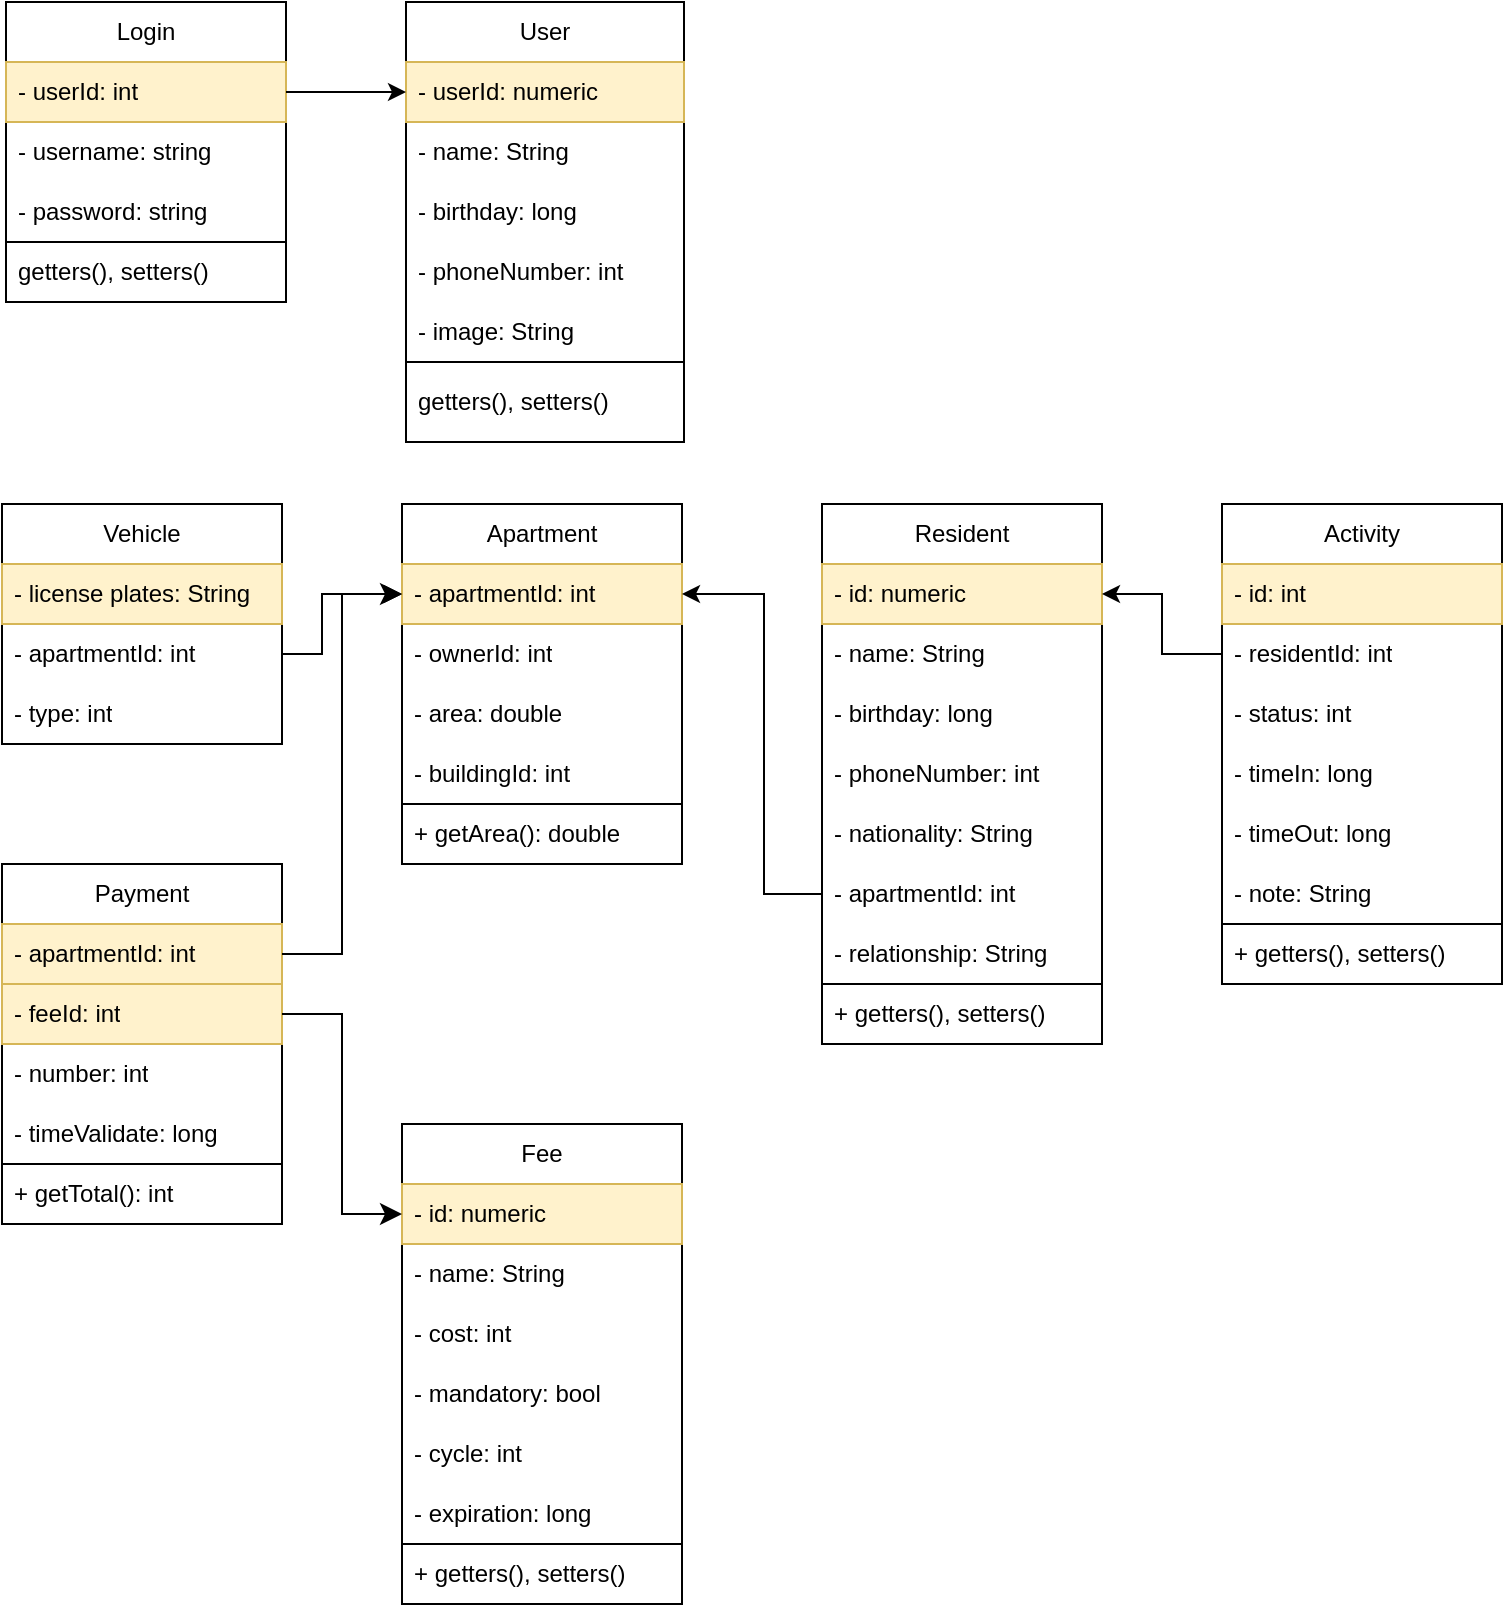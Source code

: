 <mxfile>
    <diagram id="C5RBs43oDa-KdzZeNtuy" name="Page-1">
        <mxGraphModel dx="1370" dy="525" grid="1" gridSize="10" guides="1" tooltips="1" connect="1" arrows="1" fold="1" page="1" pageScale="1" pageWidth="827" pageHeight="1169" background="none" math="0" shadow="0">
            <root>
                <mxCell id="WIyWlLk6GJQsqaUBKTNV-0"/>
                <mxCell id="WIyWlLk6GJQsqaUBKTNV-1" parent="WIyWlLk6GJQsqaUBKTNV-0"/>
                <mxCell id="ube41KZ-pM_Staa1vVAt-0" value="Login" style="swimlane;fontStyle=0;childLayout=stackLayout;horizontal=1;startSize=30;horizontalStack=0;resizeParent=1;resizeParentMax=0;resizeLast=0;collapsible=1;marginBottom=0;whiteSpace=wrap;html=1;" parent="WIyWlLk6GJQsqaUBKTNV-1" vertex="1">
                    <mxGeometry x="41" y="10" width="140" height="150" as="geometry">
                        <mxRectangle x="10" y="10" width="70" height="30" as="alternateBounds"/>
                    </mxGeometry>
                </mxCell>
                <mxCell id="ube41KZ-pM_Staa1vVAt-1" value="- userId: int" style="text;strokeColor=#d6b656;fillColor=#fff2cc;align=left;verticalAlign=middle;spacingLeft=4;spacingRight=4;overflow=hidden;points=[[0,0.5],[1,0.5]];portConstraint=eastwest;rotatable=0;whiteSpace=wrap;html=1;fontColor=#000000;" parent="ube41KZ-pM_Staa1vVAt-0" vertex="1">
                    <mxGeometry y="30" width="140" height="30" as="geometry"/>
                </mxCell>
                <mxCell id="ube41KZ-pM_Staa1vVAt-2" value="- username: string" style="text;strokeColor=none;fillColor=none;align=left;verticalAlign=middle;spacingLeft=4;spacingRight=4;overflow=hidden;points=[[0,0.5],[1,0.5]];portConstraint=eastwest;rotatable=0;whiteSpace=wrap;html=1;" parent="ube41KZ-pM_Staa1vVAt-0" vertex="1">
                    <mxGeometry y="60" width="140" height="30" as="geometry"/>
                </mxCell>
                <mxCell id="ube41KZ-pM_Staa1vVAt-3" value="- password: string" style="text;strokeColor=none;fillColor=none;align=left;verticalAlign=middle;spacingLeft=4;spacingRight=4;overflow=hidden;points=[[0,0.5],[1,0.5]];portConstraint=eastwest;rotatable=0;whiteSpace=wrap;html=1;" parent="ube41KZ-pM_Staa1vVAt-0" vertex="1">
                    <mxGeometry y="90" width="140" height="30" as="geometry"/>
                </mxCell>
                <mxCell id="ube41KZ-pM_Staa1vVAt-18" value="" style="swimlane;startSize=0;" parent="ube41KZ-pM_Staa1vVAt-0" vertex="1">
                    <mxGeometry y="120" width="140" height="30" as="geometry"/>
                </mxCell>
                <mxCell id="ube41KZ-pM_Staa1vVAt-19" value="getters(), setters()" style="text;strokeColor=none;fillColor=none;align=left;verticalAlign=middle;spacingLeft=4;spacingRight=4;overflow=hidden;points=[[0,0.5],[1,0.5]];portConstraint=eastwest;rotatable=0;whiteSpace=wrap;html=1;" parent="ube41KZ-pM_Staa1vVAt-18" vertex="1">
                    <mxGeometry width="140" height="30" as="geometry"/>
                </mxCell>
                <mxCell id="ube41KZ-pM_Staa1vVAt-4" value="User" style="swimlane;fontStyle=0;childLayout=stackLayout;horizontal=1;startSize=30;horizontalStack=0;resizeParent=1;resizeParentMax=0;resizeLast=0;collapsible=1;marginBottom=0;whiteSpace=wrap;html=1;" parent="WIyWlLk6GJQsqaUBKTNV-1" vertex="1">
                    <mxGeometry x="241" y="10" width="139" height="220" as="geometry"/>
                </mxCell>
                <mxCell id="ube41KZ-pM_Staa1vVAt-5" value="- userId: numeric" style="text;strokeColor=#d6b656;fillColor=#fff2cc;align=left;verticalAlign=middle;spacingLeft=4;spacingRight=4;overflow=hidden;points=[[0,0.5],[1,0.5]];portConstraint=eastwest;rotatable=0;whiteSpace=wrap;html=1;fontColor=#000000;" parent="ube41KZ-pM_Staa1vVAt-4" vertex="1">
                    <mxGeometry y="30" width="139" height="30" as="geometry"/>
                </mxCell>
                <mxCell id="ube41KZ-pM_Staa1vVAt-6" value="- name: String" style="text;strokeColor=none;fillColor=none;align=left;verticalAlign=middle;spacingLeft=4;spacingRight=4;overflow=hidden;points=[[0,0.5],[1,0.5]];portConstraint=eastwest;rotatable=0;whiteSpace=wrap;html=1;" parent="ube41KZ-pM_Staa1vVAt-4" vertex="1">
                    <mxGeometry y="60" width="139" height="30" as="geometry"/>
                </mxCell>
                <mxCell id="ube41KZ-pM_Staa1vVAt-7" value="- birthday: long" style="text;strokeColor=none;fillColor=none;align=left;verticalAlign=middle;spacingLeft=4;spacingRight=4;overflow=hidden;points=[[0,0.5],[1,0.5]];portConstraint=eastwest;rotatable=0;whiteSpace=wrap;html=1;" parent="ube41KZ-pM_Staa1vVAt-4" vertex="1">
                    <mxGeometry y="90" width="139" height="30" as="geometry"/>
                </mxCell>
                <mxCell id="ube41KZ-pM_Staa1vVAt-8" value="- phoneNumber: int" style="text;strokeColor=none;fillColor=none;align=left;verticalAlign=middle;spacingLeft=4;spacingRight=4;overflow=hidden;points=[[0,0.5],[1,0.5]];portConstraint=eastwest;rotatable=0;whiteSpace=wrap;html=1;" parent="ube41KZ-pM_Staa1vVAt-4" vertex="1">
                    <mxGeometry y="120" width="139" height="30" as="geometry"/>
                </mxCell>
                <mxCell id="0" value="- image: String" style="text;strokeColor=none;fillColor=none;align=left;verticalAlign=middle;spacingLeft=4;spacingRight=4;overflow=hidden;points=[[0,0.5],[1,0.5]];portConstraint=eastwest;rotatable=0;whiteSpace=wrap;html=1;" parent="ube41KZ-pM_Staa1vVAt-4" vertex="1">
                    <mxGeometry y="150" width="139" height="30" as="geometry"/>
                </mxCell>
                <mxCell id="1" value="" style="swimlane;startSize=0;" parent="ube41KZ-pM_Staa1vVAt-4" vertex="1">
                    <mxGeometry y="180" width="139" height="40" as="geometry"/>
                </mxCell>
                <mxCell id="2" value="getters(), setters()" style="text;strokeColor=none;fillColor=none;align=left;verticalAlign=middle;spacingLeft=4;spacingRight=4;overflow=hidden;points=[[0,0.5],[1,0.5]];portConstraint=eastwest;rotatable=0;whiteSpace=wrap;html=1;" parent="1" vertex="1">
                    <mxGeometry y="5" width="140" height="30" as="geometry"/>
                </mxCell>
                <mxCell id="ube41KZ-pM_Staa1vVAt-9" value="" style="edgeStyle=orthogonalEdgeStyle;rounded=0;orthogonalLoop=1;jettySize=auto;html=1;entryX=0;entryY=0.5;entryDx=0;entryDy=0;" parent="WIyWlLk6GJQsqaUBKTNV-1" source="ube41KZ-pM_Staa1vVAt-1" target="ube41KZ-pM_Staa1vVAt-5" edge="1">
                    <mxGeometry relative="1" as="geometry"/>
                </mxCell>
                <mxCell id="ube41KZ-pM_Staa1vVAt-10" value="Apartment" style="swimlane;fontStyle=0;childLayout=stackLayout;horizontal=1;startSize=30;horizontalStack=0;resizeParent=1;resizeParentMax=0;resizeLast=0;collapsible=1;marginBottom=0;whiteSpace=wrap;html=1;" parent="WIyWlLk6GJQsqaUBKTNV-1" vertex="1">
                    <mxGeometry x="239" y="261" width="140" height="180" as="geometry"/>
                </mxCell>
                <mxCell id="ube41KZ-pM_Staa1vVAt-11" value="- apartmentId: int" style="text;strokeColor=#d6b656;fillColor=#fff2cc;align=left;verticalAlign=middle;spacingLeft=4;spacingRight=4;overflow=hidden;points=[[0,0.5],[1,0.5]];portConstraint=eastwest;rotatable=0;whiteSpace=wrap;html=1;fontColor=#000000;" parent="ube41KZ-pM_Staa1vVAt-10" vertex="1">
                    <mxGeometry y="30" width="140" height="30" as="geometry"/>
                </mxCell>
                <mxCell id="ube41KZ-pM_Staa1vVAt-13" value="- ownerId: int" style="text;strokeColor=none;fillColor=none;align=left;verticalAlign=middle;spacingLeft=4;spacingRight=4;overflow=hidden;points=[[0,0.5],[1,0.5]];portConstraint=eastwest;rotatable=0;whiteSpace=wrap;html=1;" parent="ube41KZ-pM_Staa1vVAt-10" vertex="1">
                    <mxGeometry y="60" width="140" height="30" as="geometry"/>
                </mxCell>
                <mxCell id="8" value="- area: double" style="text;strokeColor=none;fillColor=none;align=left;verticalAlign=middle;spacingLeft=4;spacingRight=4;overflow=hidden;points=[[0,0.5],[1,0.5]];portConstraint=eastwest;rotatable=0;whiteSpace=wrap;html=1;" parent="ube41KZ-pM_Staa1vVAt-10" vertex="1">
                    <mxGeometry y="90" width="140" height="30" as="geometry"/>
                </mxCell>
                <mxCell id="6" value="- buildingId: int" style="text;strokeColor=none;fillColor=none;align=left;verticalAlign=middle;spacingLeft=4;spacingRight=4;overflow=hidden;points=[[0,0.5],[1,0.5]];portConstraint=eastwest;rotatable=0;whiteSpace=wrap;html=1;" parent="ube41KZ-pM_Staa1vVAt-10" vertex="1">
                    <mxGeometry y="120" width="140" height="30" as="geometry"/>
                </mxCell>
                <mxCell id="ube41KZ-pM_Staa1vVAt-20" value="" style="swimlane;startSize=0;" parent="ube41KZ-pM_Staa1vVAt-10" vertex="1">
                    <mxGeometry y="150" width="140" height="30" as="geometry"/>
                </mxCell>
                <mxCell id="ube41KZ-pM_Staa1vVAt-21" value="+ getArea(): double" style="text;strokeColor=none;fillColor=none;align=left;verticalAlign=middle;spacingLeft=4;spacingRight=4;overflow=hidden;points=[[0,0.5],[1,0.5]];portConstraint=eastwest;rotatable=0;whiteSpace=wrap;html=1;" parent="ube41KZ-pM_Staa1vVAt-20" vertex="1">
                    <mxGeometry width="140" height="30" as="geometry"/>
                </mxCell>
                <mxCell id="ube41KZ-pM_Staa1vVAt-22" value="Resident" style="swimlane;fontStyle=0;childLayout=stackLayout;horizontal=1;startSize=30;horizontalStack=0;resizeParent=1;resizeParentMax=0;resizeLast=0;collapsible=1;marginBottom=0;whiteSpace=wrap;html=1;" parent="WIyWlLk6GJQsqaUBKTNV-1" vertex="1">
                    <mxGeometry x="449" y="261" width="140" height="270" as="geometry"/>
                </mxCell>
                <mxCell id="ube41KZ-pM_Staa1vVAt-23" value="- id: numeric" style="text;strokeColor=#d6b656;fillColor=#fff2cc;align=left;verticalAlign=middle;spacingLeft=4;spacingRight=4;overflow=hidden;points=[[0,0.5],[1,0.5]];portConstraint=eastwest;rotatable=0;whiteSpace=wrap;html=1;fontColor=#000000;" parent="ube41KZ-pM_Staa1vVAt-22" vertex="1">
                    <mxGeometry y="30" width="140" height="30" as="geometry"/>
                </mxCell>
                <mxCell id="ube41KZ-pM_Staa1vVAt-24" value="- name: String" style="text;strokeColor=none;fillColor=none;align=left;verticalAlign=middle;spacingLeft=4;spacingRight=4;overflow=hidden;points=[[0,0.5],[1,0.5]];portConstraint=eastwest;rotatable=0;whiteSpace=wrap;html=1;" parent="ube41KZ-pM_Staa1vVAt-22" vertex="1">
                    <mxGeometry y="60" width="140" height="30" as="geometry"/>
                </mxCell>
                <mxCell id="ube41KZ-pM_Staa1vVAt-25" value="- birthday: long" style="text;strokeColor=none;fillColor=none;align=left;verticalAlign=middle;spacingLeft=4;spacingRight=4;overflow=hidden;points=[[0,0.5],[1,0.5]];portConstraint=eastwest;rotatable=0;whiteSpace=wrap;html=1;" parent="ube41KZ-pM_Staa1vVAt-22" vertex="1">
                    <mxGeometry y="90" width="140" height="30" as="geometry"/>
                </mxCell>
                <mxCell id="ube41KZ-pM_Staa1vVAt-27" value="- phoneNumber: int" style="text;strokeColor=none;fillColor=none;align=left;verticalAlign=middle;spacingLeft=4;spacingRight=4;overflow=hidden;points=[[0,0.5],[1,0.5]];portConstraint=eastwest;rotatable=0;whiteSpace=wrap;html=1;" parent="ube41KZ-pM_Staa1vVAt-22" vertex="1">
                    <mxGeometry y="120" width="140" height="30" as="geometry"/>
                </mxCell>
                <mxCell id="ube41KZ-pM_Staa1vVAt-34" value="- nationality: String" style="text;strokeColor=none;fillColor=none;align=left;verticalAlign=middle;spacingLeft=4;spacingRight=4;overflow=hidden;points=[[0,0.5],[1,0.5]];portConstraint=eastwest;rotatable=0;whiteSpace=wrap;html=1;" parent="ube41KZ-pM_Staa1vVAt-22" vertex="1">
                    <mxGeometry y="150" width="140" height="30" as="geometry"/>
                </mxCell>
                <mxCell id="ube41KZ-pM_Staa1vVAt-29" value="- apartmentId: int" style="text;strokeColor=none;fillColor=none;align=left;verticalAlign=middle;spacingLeft=4;spacingRight=4;overflow=hidden;points=[[0,0.5],[1,0.5]];portConstraint=eastwest;rotatable=0;whiteSpace=wrap;html=1;" parent="ube41KZ-pM_Staa1vVAt-22" vertex="1">
                    <mxGeometry y="180" width="140" height="30" as="geometry"/>
                </mxCell>
                <mxCell id="5" value="- relationship: String" style="text;strokeColor=none;fillColor=none;align=left;verticalAlign=middle;spacingLeft=4;spacingRight=4;overflow=hidden;points=[[0,0.5],[1,0.5]];portConstraint=eastwest;rotatable=0;whiteSpace=wrap;html=1;" parent="ube41KZ-pM_Staa1vVAt-22" vertex="1">
                    <mxGeometry y="210" width="140" height="30" as="geometry"/>
                </mxCell>
                <mxCell id="ube41KZ-pM_Staa1vVAt-78" value="" style="swimlane;startSize=0;" parent="ube41KZ-pM_Staa1vVAt-22" vertex="1">
                    <mxGeometry y="240" width="140" height="30" as="geometry"/>
                </mxCell>
                <mxCell id="ube41KZ-pM_Staa1vVAt-79" value="+ getters(), setters()" style="text;strokeColor=none;fillColor=none;align=left;verticalAlign=middle;spacingLeft=4;spacingRight=4;overflow=hidden;points=[[0,0.5],[1,0.5]];portConstraint=eastwest;rotatable=0;whiteSpace=wrap;html=1;" parent="ube41KZ-pM_Staa1vVAt-78" vertex="1">
                    <mxGeometry width="140" height="30" as="geometry"/>
                </mxCell>
                <mxCell id="ube41KZ-pM_Staa1vVAt-31" value="" style="edgeStyle=orthogonalEdgeStyle;rounded=0;orthogonalLoop=1;jettySize=auto;html=1;entryX=1;entryY=0.5;entryDx=0;entryDy=0;exitX=0;exitY=0.5;exitDx=0;exitDy=0;" parent="WIyWlLk6GJQsqaUBKTNV-1" source="ube41KZ-pM_Staa1vVAt-29" target="ube41KZ-pM_Staa1vVAt-11" edge="1">
                    <mxGeometry relative="1" as="geometry">
                        <Array as="points">
                            <mxPoint x="420" y="456"/>
                            <mxPoint x="420" y="306"/>
                        </Array>
                    </mxGeometry>
                </mxCell>
                <mxCell id="ube41KZ-pM_Staa1vVAt-37" value="Activity" style="swimlane;fontStyle=0;childLayout=stackLayout;horizontal=1;startSize=30;horizontalStack=0;resizeParent=1;resizeParentMax=0;resizeLast=0;collapsible=1;marginBottom=0;whiteSpace=wrap;html=1;" parent="WIyWlLk6GJQsqaUBKTNV-1" vertex="1">
                    <mxGeometry x="649" y="261" width="140" height="240" as="geometry"/>
                </mxCell>
                <mxCell id="ube41KZ-pM_Staa1vVAt-38" value="- id: int" style="text;strokeColor=#d6b656;fillColor=#fff2cc;align=left;verticalAlign=middle;spacingLeft=4;spacingRight=4;overflow=hidden;points=[[0,0.5],[1,0.5]];portConstraint=eastwest;rotatable=0;whiteSpace=wrap;html=1;fontColor=#000000;" parent="ube41KZ-pM_Staa1vVAt-37" vertex="1">
                    <mxGeometry y="30" width="140" height="30" as="geometry"/>
                </mxCell>
                <mxCell id="ube41KZ-pM_Staa1vVAt-39" value="- residentId: int" style="text;strokeColor=none;fillColor=none;align=left;verticalAlign=middle;spacingLeft=4;spacingRight=4;overflow=hidden;points=[[0,0.5],[1,0.5]];portConstraint=eastwest;rotatable=0;whiteSpace=wrap;html=1;" parent="ube41KZ-pM_Staa1vVAt-37" vertex="1">
                    <mxGeometry y="60" width="140" height="30" as="geometry"/>
                </mxCell>
                <mxCell id="ube41KZ-pM_Staa1vVAt-40" value="- status: int" style="text;strokeColor=none;fillColor=none;align=left;verticalAlign=middle;spacingLeft=4;spacingRight=4;overflow=hidden;points=[[0,0.5],[1,0.5]];portConstraint=eastwest;rotatable=0;whiteSpace=wrap;html=1;" parent="ube41KZ-pM_Staa1vVAt-37" vertex="1">
                    <mxGeometry y="90" width="140" height="30" as="geometry"/>
                </mxCell>
                <mxCell id="ube41KZ-pM_Staa1vVAt-41" value="- timeIn: long" style="text;strokeColor=none;fillColor=none;align=left;verticalAlign=middle;spacingLeft=4;spacingRight=4;overflow=hidden;points=[[0,0.5],[1,0.5]];portConstraint=eastwest;rotatable=0;whiteSpace=wrap;html=1;" parent="ube41KZ-pM_Staa1vVAt-37" vertex="1">
                    <mxGeometry y="120" width="140" height="30" as="geometry"/>
                </mxCell>
                <mxCell id="ube41KZ-pM_Staa1vVAt-42" value="- timeOut: long" style="text;strokeColor=none;fillColor=none;align=left;verticalAlign=middle;spacingLeft=4;spacingRight=4;overflow=hidden;points=[[0,0.5],[1,0.5]];portConstraint=eastwest;rotatable=0;whiteSpace=wrap;html=1;" parent="ube41KZ-pM_Staa1vVAt-37" vertex="1">
                    <mxGeometry y="150" width="140" height="30" as="geometry"/>
                </mxCell>
                <mxCell id="ube41KZ-pM_Staa1vVAt-43" value="- note: String" style="text;strokeColor=none;fillColor=none;align=left;verticalAlign=middle;spacingLeft=4;spacingRight=4;overflow=hidden;points=[[0,0.5],[1,0.5]];portConstraint=eastwest;rotatable=0;whiteSpace=wrap;html=1;" parent="ube41KZ-pM_Staa1vVAt-37" vertex="1">
                    <mxGeometry y="180" width="140" height="30" as="geometry"/>
                </mxCell>
                <mxCell id="ube41KZ-pM_Staa1vVAt-45" value="" style="swimlane;startSize=0;" parent="ube41KZ-pM_Staa1vVAt-37" vertex="1">
                    <mxGeometry y="210" width="140" height="30" as="geometry"/>
                </mxCell>
                <mxCell id="ube41KZ-pM_Staa1vVAt-46" value="+ getters(), setters()" style="text;strokeColor=none;fillColor=none;align=left;verticalAlign=middle;spacingLeft=4;spacingRight=4;overflow=hidden;points=[[0,0.5],[1,0.5]];portConstraint=eastwest;rotatable=0;whiteSpace=wrap;html=1;" parent="ube41KZ-pM_Staa1vVAt-45" vertex="1">
                    <mxGeometry width="140" height="30" as="geometry"/>
                </mxCell>
                <mxCell id="ube41KZ-pM_Staa1vVAt-47" value="" style="edgeStyle=orthogonalEdgeStyle;rounded=0;orthogonalLoop=1;jettySize=auto;html=1;entryX=1;entryY=0.5;entryDx=0;entryDy=0;" parent="WIyWlLk6GJQsqaUBKTNV-1" source="ube41KZ-pM_Staa1vVAt-39" target="ube41KZ-pM_Staa1vVAt-23" edge="1">
                    <mxGeometry relative="1" as="geometry"/>
                </mxCell>
                <mxCell id="ube41KZ-pM_Staa1vVAt-49" value="Fee" style="swimlane;fontStyle=0;childLayout=stackLayout;horizontal=1;startSize=30;horizontalStack=0;resizeParent=1;resizeParentMax=0;resizeLast=0;collapsible=1;marginBottom=0;whiteSpace=wrap;html=1;" parent="WIyWlLk6GJQsqaUBKTNV-1" vertex="1">
                    <mxGeometry x="239" y="571" width="140" height="240" as="geometry"/>
                </mxCell>
                <mxCell id="ube41KZ-pM_Staa1vVAt-50" value="- id: numeric" style="text;strokeColor=#d6b656;fillColor=#fff2cc;align=left;verticalAlign=middle;spacingLeft=4;spacingRight=4;overflow=hidden;points=[[0,0.5],[1,0.5]];portConstraint=eastwest;rotatable=0;whiteSpace=wrap;html=1;fontColor=#000000;" parent="ube41KZ-pM_Staa1vVAt-49" vertex="1">
                    <mxGeometry y="30" width="140" height="30" as="geometry"/>
                </mxCell>
                <mxCell id="ube41KZ-pM_Staa1vVAt-51" value="- name: String" style="text;strokeColor=none;fillColor=none;align=left;verticalAlign=middle;spacingLeft=4;spacingRight=4;overflow=hidden;points=[[0,0.5],[1,0.5]];portConstraint=eastwest;rotatable=0;whiteSpace=wrap;html=1;" parent="ube41KZ-pM_Staa1vVAt-49" vertex="1">
                    <mxGeometry y="60" width="140" height="30" as="geometry"/>
                </mxCell>
                <mxCell id="ube41KZ-pM_Staa1vVAt-52" value="- cost: int" style="text;strokeColor=none;fillColor=none;align=left;verticalAlign=middle;spacingLeft=4;spacingRight=4;overflow=hidden;points=[[0,0.5],[1,0.5]];portConstraint=eastwest;rotatable=0;whiteSpace=wrap;html=1;" parent="ube41KZ-pM_Staa1vVAt-49" vertex="1">
                    <mxGeometry y="90" width="140" height="30" as="geometry"/>
                </mxCell>
                <mxCell id="ube41KZ-pM_Staa1vVAt-54" value="- mandatory: bool" style="text;strokeColor=none;fillColor=none;align=left;verticalAlign=middle;spacingLeft=4;spacingRight=4;overflow=hidden;points=[[0,0.5],[1,0.5]];portConstraint=eastwest;rotatable=0;whiteSpace=wrap;html=1;" parent="ube41KZ-pM_Staa1vVAt-49" vertex="1">
                    <mxGeometry y="120" width="140" height="30" as="geometry"/>
                </mxCell>
                <mxCell id="5binQxm3et3sKFDDVR1z-0" value="- cycle: int" style="text;strokeColor=none;fillColor=none;align=left;verticalAlign=middle;spacingLeft=4;spacingRight=4;overflow=hidden;points=[[0,0.5],[1,0.5]];portConstraint=eastwest;rotatable=0;whiteSpace=wrap;html=1;" parent="ube41KZ-pM_Staa1vVAt-49" vertex="1">
                    <mxGeometry y="150" width="140" height="30" as="geometry"/>
                </mxCell>
                <mxCell id="ube41KZ-pM_Staa1vVAt-59" value="- expiration: long" style="text;strokeColor=none;fillColor=none;align=left;verticalAlign=middle;spacingLeft=4;spacingRight=4;overflow=hidden;points=[[0,0.5],[1,0.5]];portConstraint=eastwest;rotatable=0;whiteSpace=wrap;html=1;" parent="ube41KZ-pM_Staa1vVAt-49" vertex="1">
                    <mxGeometry y="180" width="140" height="30" as="geometry"/>
                </mxCell>
                <mxCell id="ube41KZ-pM_Staa1vVAt-80" value="" style="swimlane;startSize=0;" parent="ube41KZ-pM_Staa1vVAt-49" vertex="1">
                    <mxGeometry y="210" width="140" height="30" as="geometry"/>
                </mxCell>
                <mxCell id="ube41KZ-pM_Staa1vVAt-81" value="+ getters(), setters()" style="text;strokeColor=none;fillColor=none;align=left;verticalAlign=middle;spacingLeft=4;spacingRight=4;overflow=hidden;points=[[0,0.5],[1,0.5]];portConstraint=eastwest;rotatable=0;whiteSpace=wrap;html=1;" parent="ube41KZ-pM_Staa1vVAt-80" vertex="1">
                    <mxGeometry width="140" height="30" as="geometry"/>
                </mxCell>
                <mxCell id="ube41KZ-pM_Staa1vVAt-55" value="Payment" style="swimlane;fontStyle=0;childLayout=stackLayout;horizontal=1;startSize=30;horizontalStack=0;resizeParent=1;resizeParentMax=0;resizeLast=0;collapsible=1;marginBottom=0;whiteSpace=wrap;html=1;" parent="WIyWlLk6GJQsqaUBKTNV-1" vertex="1">
                    <mxGeometry x="39" y="441" width="140" height="180" as="geometry"/>
                </mxCell>
                <mxCell id="ube41KZ-pM_Staa1vVAt-56" value="- apartmentId: int" style="text;strokeColor=#d6b656;fillColor=#fff2cc;align=left;verticalAlign=middle;spacingLeft=4;spacingRight=4;overflow=hidden;points=[[0,0.5],[1,0.5]];portConstraint=eastwest;rotatable=0;whiteSpace=wrap;html=1;fontColor=#000000;" parent="ube41KZ-pM_Staa1vVAt-55" vertex="1">
                    <mxGeometry y="30" width="140" height="30" as="geometry"/>
                </mxCell>
                <mxCell id="ube41KZ-pM_Staa1vVAt-58" value="- feeId: int" style="text;strokeColor=#d6b656;fillColor=#fff2cc;align=left;verticalAlign=middle;spacingLeft=4;spacingRight=4;overflow=hidden;points=[[0,0.5],[1,0.5]];portConstraint=eastwest;rotatable=0;whiteSpace=wrap;html=1;fontColor=#000000;" parent="ube41KZ-pM_Staa1vVAt-55" vertex="1">
                    <mxGeometry y="60" width="140" height="30" as="geometry"/>
                </mxCell>
                <mxCell id="ube41KZ-pM_Staa1vVAt-77" value="- number: int" style="text;strokeColor=none;fillColor=none;align=left;verticalAlign=middle;spacingLeft=4;spacingRight=4;overflow=hidden;points=[[0,0.5],[1,0.5]];portConstraint=eastwest;rotatable=0;whiteSpace=wrap;html=1;" parent="ube41KZ-pM_Staa1vVAt-55" vertex="1">
                    <mxGeometry y="90" width="140" height="30" as="geometry"/>
                </mxCell>
                <mxCell id="ube41KZ-pM_Staa1vVAt-61" value="- timeValidate: long" style="text;strokeColor=none;fillColor=none;align=left;verticalAlign=middle;spacingLeft=4;spacingRight=4;overflow=hidden;points=[[0,0.5],[1,0.5]];portConstraint=eastwest;rotatable=0;whiteSpace=wrap;html=1;" parent="ube41KZ-pM_Staa1vVAt-55" vertex="1">
                    <mxGeometry y="120" width="140" height="30" as="geometry"/>
                </mxCell>
                <mxCell id="ube41KZ-pM_Staa1vVAt-62" value="" style="swimlane;startSize=0;" parent="ube41KZ-pM_Staa1vVAt-55" vertex="1">
                    <mxGeometry y="150" width="140" height="30" as="geometry"/>
                </mxCell>
                <mxCell id="ube41KZ-pM_Staa1vVAt-63" value="+ getTotal(): int" style="text;strokeColor=none;fillColor=none;align=left;verticalAlign=middle;spacingLeft=4;spacingRight=4;overflow=hidden;points=[[0,0.5],[1,0.5]];portConstraint=eastwest;rotatable=0;whiteSpace=wrap;html=1;" parent="ube41KZ-pM_Staa1vVAt-62" vertex="1">
                    <mxGeometry width="140" height="30" as="geometry"/>
                </mxCell>
                <mxCell id="ube41KZ-pM_Staa1vVAt-73" value="" style="edgeStyle=elbowEdgeStyle;elbow=horizontal;endArrow=classic;html=1;curved=0;rounded=0;endSize=8;startSize=8;exitX=1;exitY=0.5;exitDx=0;exitDy=0;exitPerimeter=0;entryX=0;entryY=0.5;entryDx=0;entryDy=0;" parent="WIyWlLk6GJQsqaUBKTNV-1" source="ube41KZ-pM_Staa1vVAt-56" target="ube41KZ-pM_Staa1vVAt-11" edge="1">
                    <mxGeometry width="50" height="50" relative="1" as="geometry">
                        <mxPoint x="309" y="471" as="sourcePoint"/>
                        <mxPoint x="359" y="421" as="targetPoint"/>
                    </mxGeometry>
                </mxCell>
                <mxCell id="ube41KZ-pM_Staa1vVAt-75" value="" style="edgeStyle=elbowEdgeStyle;elbow=horizontal;endArrow=classic;html=1;curved=0;rounded=0;endSize=8;startSize=8;exitX=1;exitY=0.5;exitDx=0;exitDy=0;entryX=0;entryY=0.5;entryDx=0;entryDy=0;" parent="WIyWlLk6GJQsqaUBKTNV-1" source="ube41KZ-pM_Staa1vVAt-58" target="ube41KZ-pM_Staa1vVAt-50" edge="1">
                    <mxGeometry width="50" height="50" relative="1" as="geometry">
                        <mxPoint x="309" y="471" as="sourcePoint"/>
                        <mxPoint x="359" y="421" as="targetPoint"/>
                    </mxGeometry>
                </mxCell>
                <mxCell id="mqN2YdfESW6i_3MWsa1V-0" value="Vehicle" style="swimlane;fontStyle=0;childLayout=stackLayout;horizontal=1;startSize=30;horizontalStack=0;resizeParent=1;resizeParentMax=0;resizeLast=0;collapsible=1;marginBottom=0;whiteSpace=wrap;html=1;" parent="WIyWlLk6GJQsqaUBKTNV-1" vertex="1">
                    <mxGeometry x="39" y="261" width="140" height="120" as="geometry"/>
                </mxCell>
                <mxCell id="mqN2YdfESW6i_3MWsa1V-1" value="- license plates: String" style="text;strokeColor=#d6b656;fillColor=#fff2cc;align=left;verticalAlign=middle;spacingLeft=4;spacingRight=4;overflow=hidden;points=[[0,0.5],[1,0.5]];portConstraint=eastwest;rotatable=0;whiteSpace=wrap;html=1;fontColor=#000000;" parent="mqN2YdfESW6i_3MWsa1V-0" vertex="1">
                    <mxGeometry y="30" width="140" height="30" as="geometry"/>
                </mxCell>
                <mxCell id="mqN2YdfESW6i_3MWsa1V-2" value="- apartmentId: int" style="text;strokeColor=none;fillColor=none;align=left;verticalAlign=middle;spacingLeft=4;spacingRight=4;overflow=hidden;points=[[0,0.5],[1,0.5]];portConstraint=eastwest;rotatable=0;whiteSpace=wrap;html=1;" parent="mqN2YdfESW6i_3MWsa1V-0" vertex="1">
                    <mxGeometry y="60" width="140" height="30" as="geometry"/>
                </mxCell>
                <mxCell id="mqN2YdfESW6i_3MWsa1V-3" value="- type: int" style="text;strokeColor=none;fillColor=none;align=left;verticalAlign=middle;spacingLeft=4;spacingRight=4;overflow=hidden;points=[[0,0.5],[1,0.5]];portConstraint=eastwest;rotatable=0;whiteSpace=wrap;html=1;" parent="mqN2YdfESW6i_3MWsa1V-0" vertex="1">
                    <mxGeometry y="90" width="140" height="30" as="geometry"/>
                </mxCell>
                <mxCell id="zt0PeNUm9Ij2onlLmIkz-0" value="" style="edgeStyle=orthogonalEdgeStyle;rounded=0;orthogonalLoop=1;jettySize=auto;html=1;entryX=0;entryY=0.5;entryDx=0;entryDy=0;" parent="WIyWlLk6GJQsqaUBKTNV-1" source="mqN2YdfESW6i_3MWsa1V-2" target="ube41KZ-pM_Staa1vVAt-11" edge="1">
                    <mxGeometry relative="1" as="geometry">
                        <Array as="points">
                            <mxPoint x="199" y="336"/>
                            <mxPoint x="199" y="306"/>
                        </Array>
                    </mxGeometry>
                </mxCell>
            </root>
        </mxGraphModel>
    </diagram>
</mxfile>